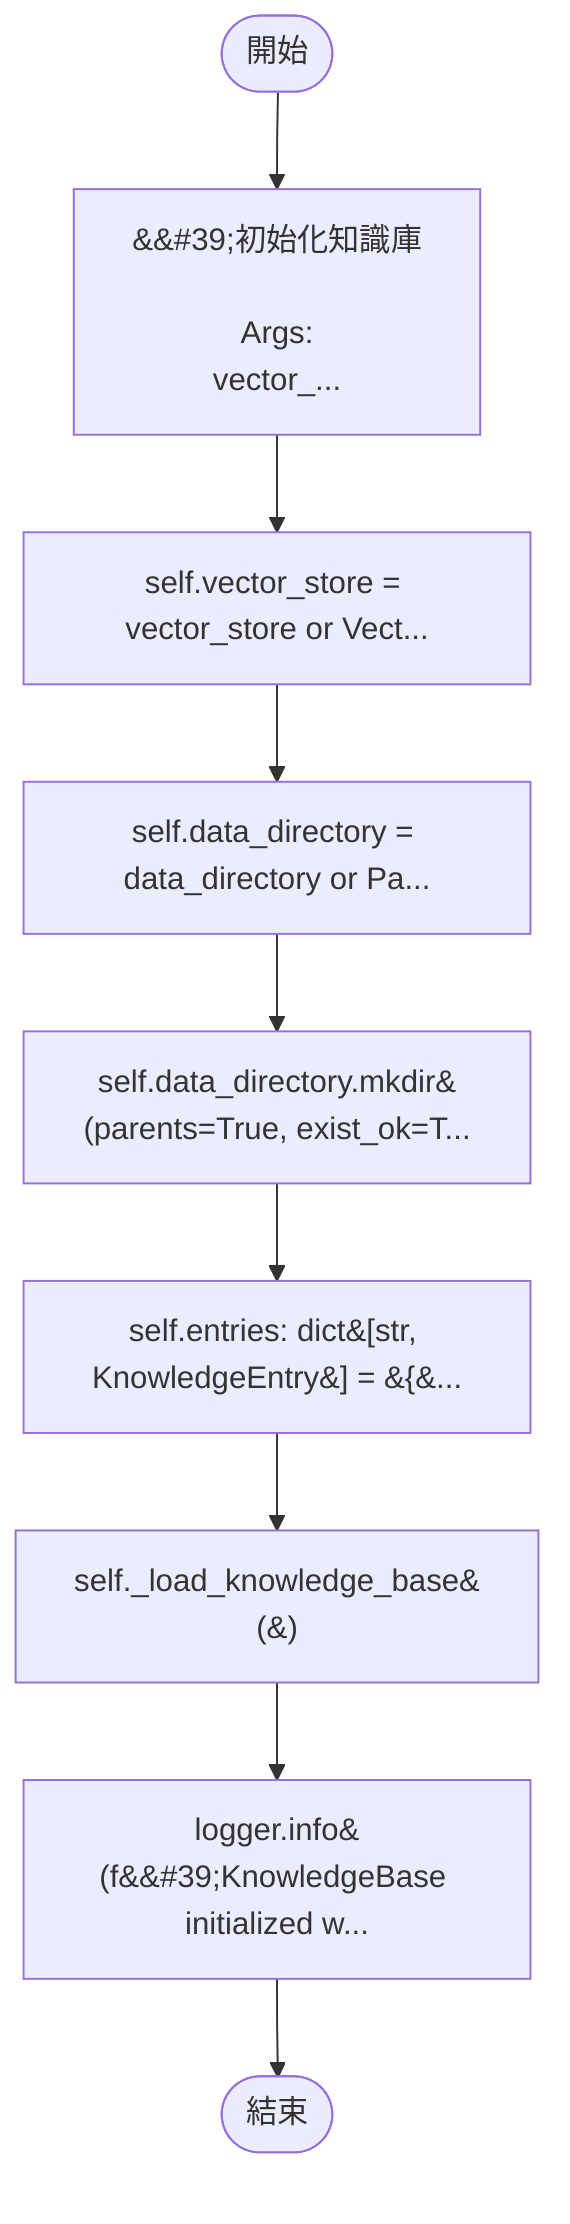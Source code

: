 flowchart TB
    n1([開始])
    n2([結束])
    n3[&amp;&#35;39;初始化知識庫\n\n        Args:\n            vector_...]
    n4[self.vector_store = vector_store or Vect...]
    n5[self.data_directory = data_directory or Pa...]
    n6[self.data_directory.mkdir&#40;parents=True, exist_ok=T...]
    n7[self.entries: dict&#91;str, KnowledgeEntry&#93; = &#123;&...]
    n8[self._load_knowledge_base&#40;&#41;]
    n9[logger.info&#40;f&amp;&#35;39;KnowledgeBase initialized w...]
    n1 --> n3
    n3 --> n4
    n4 --> n5
    n5 --> n6
    n6 --> n7
    n7 --> n8
    n8 --> n9
    n9 --> n2
